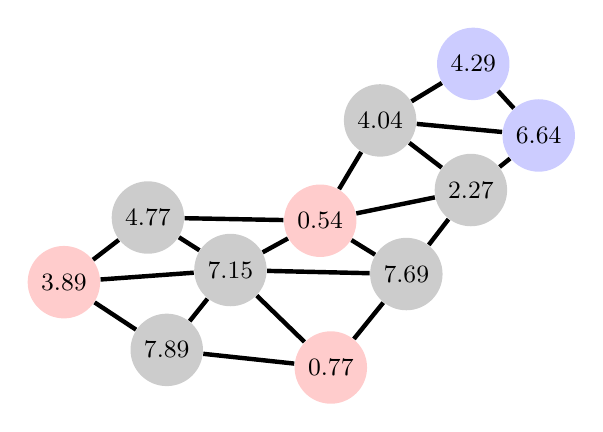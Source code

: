 \node (n1) at (1.108,0.168) [circle,fill=black!20] {\small 7.89};
\node (n2) at (1.917,1.182) [circle,fill=black!20] {\small 7.15};
\node (n3) at (-0.198,1.028) [circle,fill=red!20] {\small 3.89};
\node (n4) at (0.869,1.849) [circle,fill=black!20] {\small 4.77};
\node (n5) at (3.057,1.808) [circle,fill=red!20] {\small 0.54};
\node (n6) at (3.192,-0.056) [circle,fill=red!20] {\small 0.77};
\node (n7) at (4.151,1.131) [circle,fill=black!20] {\small 7.69};
\node (n8) at (4.971,2.198) [circle,fill=black!20] {\small 2.27};
\node (n9) at (3.818,3.082) [circle,fill=black!20] {\small 4.04};
\node (n10) at (5.832,2.891) [circle,fill=blue!20] {\small 6.64};
\node (n11) at (5.001,3.8) [circle,fill=blue!20] {\small 4.29};
\draw[ultra thick] (n1) -- (n2);
\draw[ultra thick] (n1) -- (n3);
\draw[ultra thick] (n1) -- (n6);
\draw[ultra thick] (n2) -- (n3);
\draw[ultra thick] (n2) -- (n4);
\draw[ultra thick] (n2) -- (n5);
\draw[ultra thick] (n2) -- (n6);
\draw[ultra thick] (n2) -- (n7);
\draw[ultra thick] (n3) -- (n4);
\draw[ultra thick] (n4) -- (n5);
\draw[ultra thick] (n5) -- (n7);
\draw[ultra thick] (n5) -- (n8);
\draw[ultra thick] (n5) -- (n9);
\draw[ultra thick] (n6) -- (n7);
\draw[ultra thick] (n7) -- (n8);
\draw[ultra thick] (n8) -- (n9);
\draw[ultra thick] (n8) -- (n10);
\draw[ultra thick] (n9) -- (n10);
\draw[ultra thick] (n9) -- (n11);
\draw[ultra thick] (n10) -- (n11);
